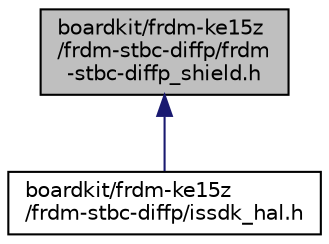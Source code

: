 digraph "boardkit/frdm-ke15z/frdm-stbc-diffp/frdm-stbc-diffp_shield.h"
{
  edge [fontname="Helvetica",fontsize="10",labelfontname="Helvetica",labelfontsize="10"];
  node [fontname="Helvetica",fontsize="10",shape=record];
  Node1 [label="boardkit/frdm-ke15z\l/frdm-stbc-diffp/frdm\l-stbc-diffp_shield.h",height=0.2,width=0.4,color="black", fillcolor="grey75", style="filled", fontcolor="black"];
  Node1 -> Node2 [dir="back",color="midnightblue",fontsize="10",style="solid",fontname="Helvetica"];
  Node2 [label="boardkit/frdm-ke15z\l/frdm-stbc-diffp/issdk_hal.h",height=0.2,width=0.4,color="black", fillcolor="white", style="filled",URL="$frdm-ke15z_2frdm-stbc-diffp_2issdk__hal_8h.html"];
}
